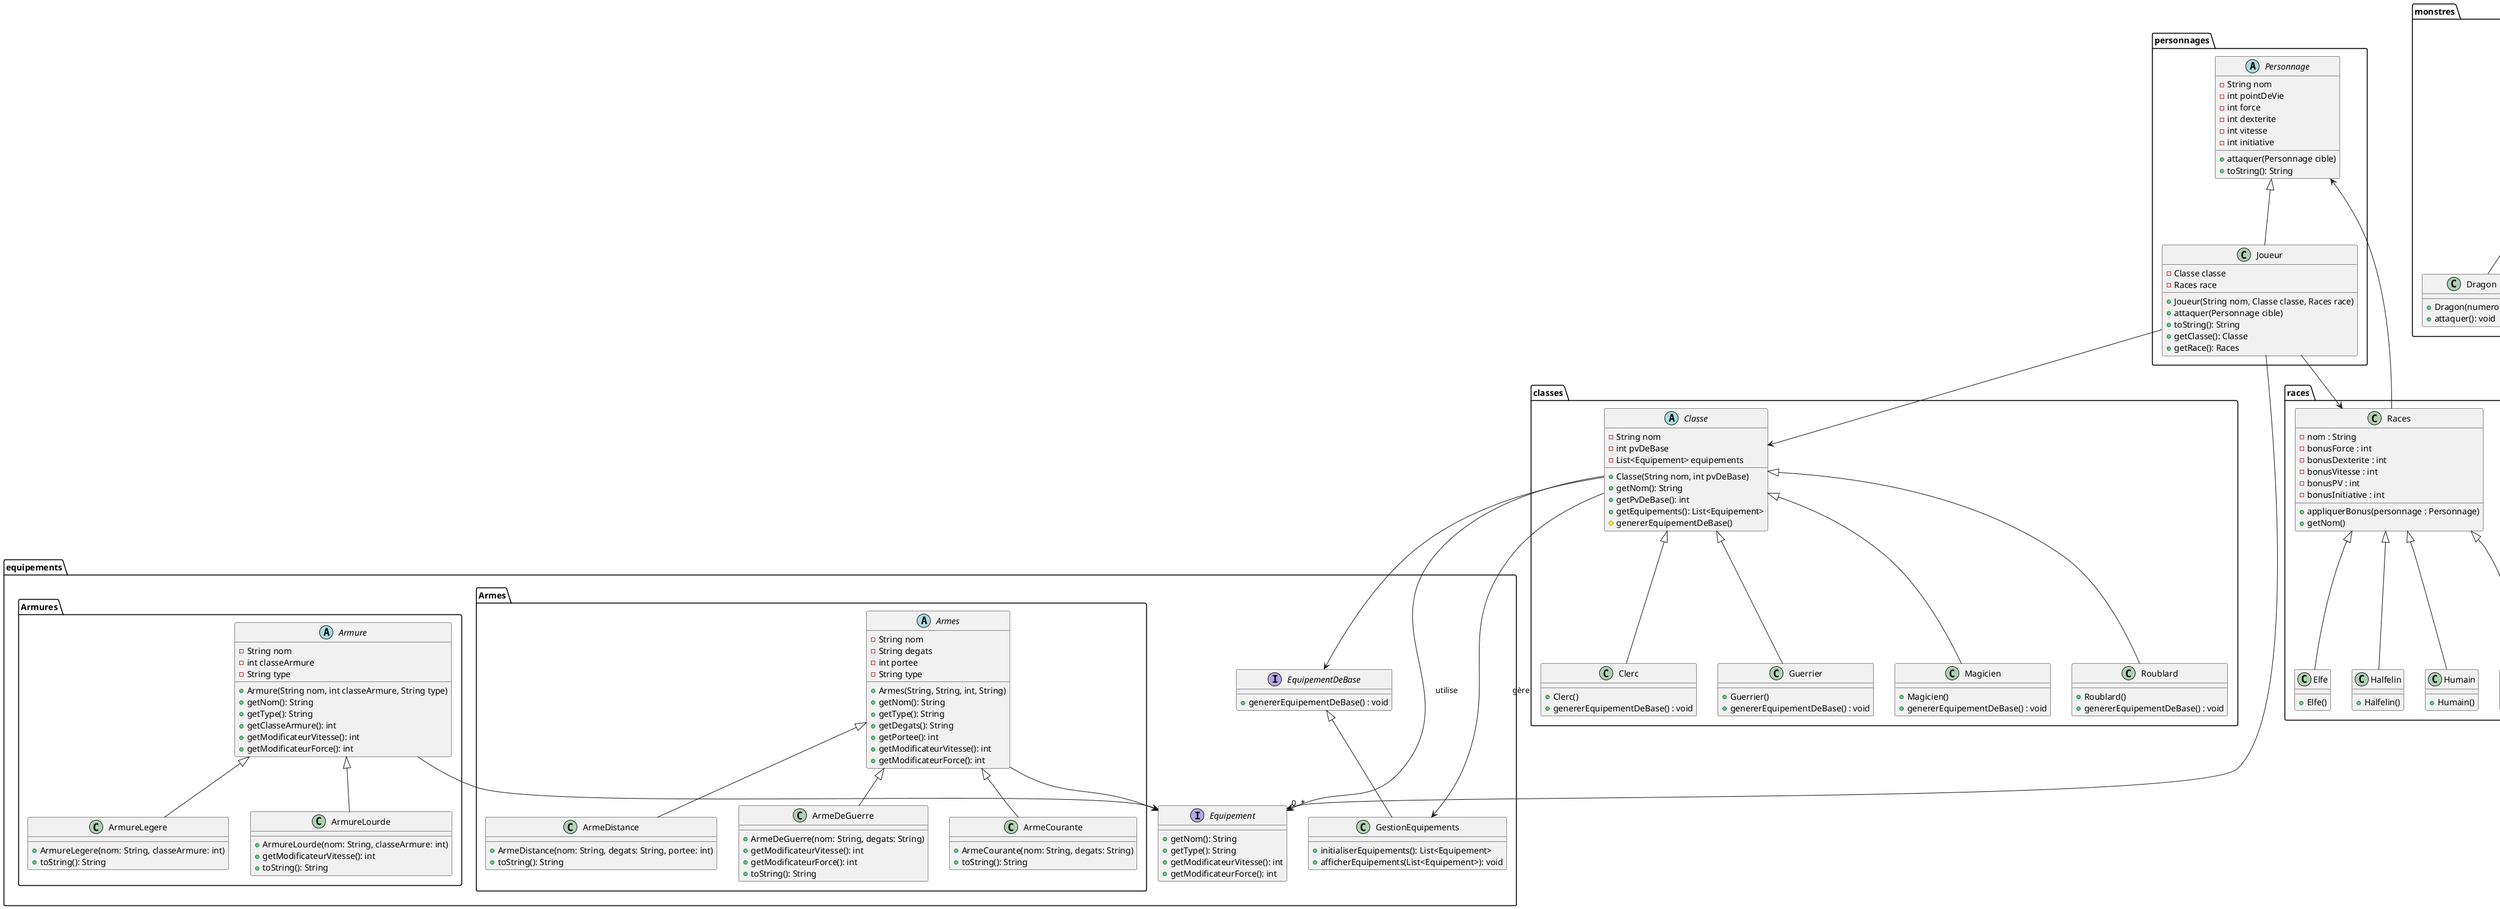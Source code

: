 @startuml '[https://plantuml.com/sequence-diagram](https://plantuml.com/sequence-diagram)'

package races {
    class Races {
        - nom : String
        - bonusForce : int 
        - bonusDexterite : int 
        - bonusVitesse : int 
        - bonusPV : int
        - bonusInitiative : int
        + appliquerBonus(personnage : Personnage) 
        + getNom()
    }

    class Elfe {
        + Elfe()
    }

    class Halfelin {
        + Halfelin()
    }

    class Humain {
        + Humain()
    }

    class Nain {
        + Nain()
    }

    Races <|-- Elfe
    Races <|-- Halfelin
    Races <|-- Humain
    Races <|-- Nain
}

package personnages {
    abstract class Personnage {
        - String nom
        - int pointDeVie
        - int force
        - int dexterite
        - int vitesse
        - int initiative
        + attaquer(Personnage cible)
        + toString(): String
    }

    class Joueur {
        - Classe classe
        - Races race
        + Joueur(String nom, Classe classe, Races race)
        + attaquer(Personnage cible)
        + toString(): String
        + getClasse(): Classe
        + getRace(): Races
    }

    Personnage <|-- Joueur
    

}

package classes {
    abstract class Classe {
        - String nom
        - int pvDeBase
        - List<Equipement> equipements
        + Classe(String nom, int pvDeBase)
        + getNom(): String
        + getPvDeBase(): int
        + getEquipements(): List<Equipement>
        # genererEquipementDeBase()
    }

    class Clerc {
        + Clerc()
        + genererEquipementDeBase() : void
    }

    class Guerrier {
        + Guerrier()
        + genererEquipementDeBase() : void
    }

    class Magicien {
        + Magicien()
        + genererEquipementDeBase() : void
    }

    class Roublard {
        + Roublard()
        + genererEquipementDeBase() : void
    }

    Classe <|-- Clerc
    Classe <|-- Guerrier
    Classe <|-- Magicien
    Classe <|-- Roublard
    
}

package monstres {
    abstract class Monstre {
        - String espece
        - int numero
        - int pointDeVie
        - int force
        - int dexterite
        - int initiative
        - int classeArmure
        - String typeAttaque
        - int portee
        - String degats
        + Monstre(...)
        + attaquer()
        + toString(): String
    }

    class Squelette {
        + Squelette(numero: int)
        + attaquer(): void
    }

    class Dragon {
        + Dragon(numero: int)
        + attaquer(): void
    }

    class Gobelin {
        + Gobelin(numero: int)
        + attaquer(): void
    }

    Monstre <|-- Squelette
    Monstre <|-- Dragon
    Monstre <|-- Gobelin
}

package equipements {
    interface Equipement {
        + getNom(): String
        + getType(): String
        + getModificateurVitesse(): int
        + getModificateurForce(): int
    }

    interface EquipementDeBase {
        + genererEquipementDeBase() : void
    }

    class GestionEquipements {
        + initialiserEquipements(): List<Equipement>
        + afficherEquipements(List<Equipement>): void
    }

    EquipementDeBase <|-- GestionEquipements


package Armes {
    abstract class Armes {
        - String nom
        - String degats
        - int portee
        - String type
        + Armes(String, String, int, String)
        + getNom(): String
        + getType(): String
        + getDegats(): String
        + getPortee(): int
        + getModificateurVitesse(): int
        + getModificateurForce(): int
    }

    class ArmeCourante {
        + ArmeCourante(nom: String, degats: String)
        + toString(): String
    }

    class ArmeDistance {
        + ArmeDistance(nom: String, degats: String, portee: int)
        + toString(): String
    }

    class ArmeDeGuerre {
        + ArmeDeGuerre(nom: String, degats: String)
        + getModificateurVitesse(): int
        + getModificateurForce(): int
        + toString(): String
    }

    Armes <|-- ArmeCourante
    Armes <|-- ArmeDistance
    Armes <|-- ArmeDeGuerre
    Armes --> equipements.Equipement
}

package Armures {
    abstract class Armure {
        - String nom
        - int classeArmure
        - String type
        + Armure(String nom, int classeArmure, String type)
        + getNom(): String
        + getType(): String
        + getClasseArmure(): int
        + getModificateurVitesse(): int
        + getModificateurForce(): int
    }

    class ArmureLegere {
        + ArmureLegere(nom: String, classeArmure: int)
        + toString(): String
    }

    class ArmureLourde {
        + ArmureLourde(nom: String, classeArmure: int)
        + getModificateurVitesse(): int
        + toString(): String
    }

    Armure <|-- ArmureLegere
    Armure <|-- ArmureLourde
    Armure --> equipements.Equipement
}
}


Joueur --> equipements.Equipement
Joueur --> classes.Classe
Joueur --> races.Races
classes.Classe --> equipements.EquipementDeBase
Races --> Personnage
Classe --> "0..*" equipements.Equipement : "utilise"
Classe --> equipements.GestionEquipements : "gère"

@enduml
